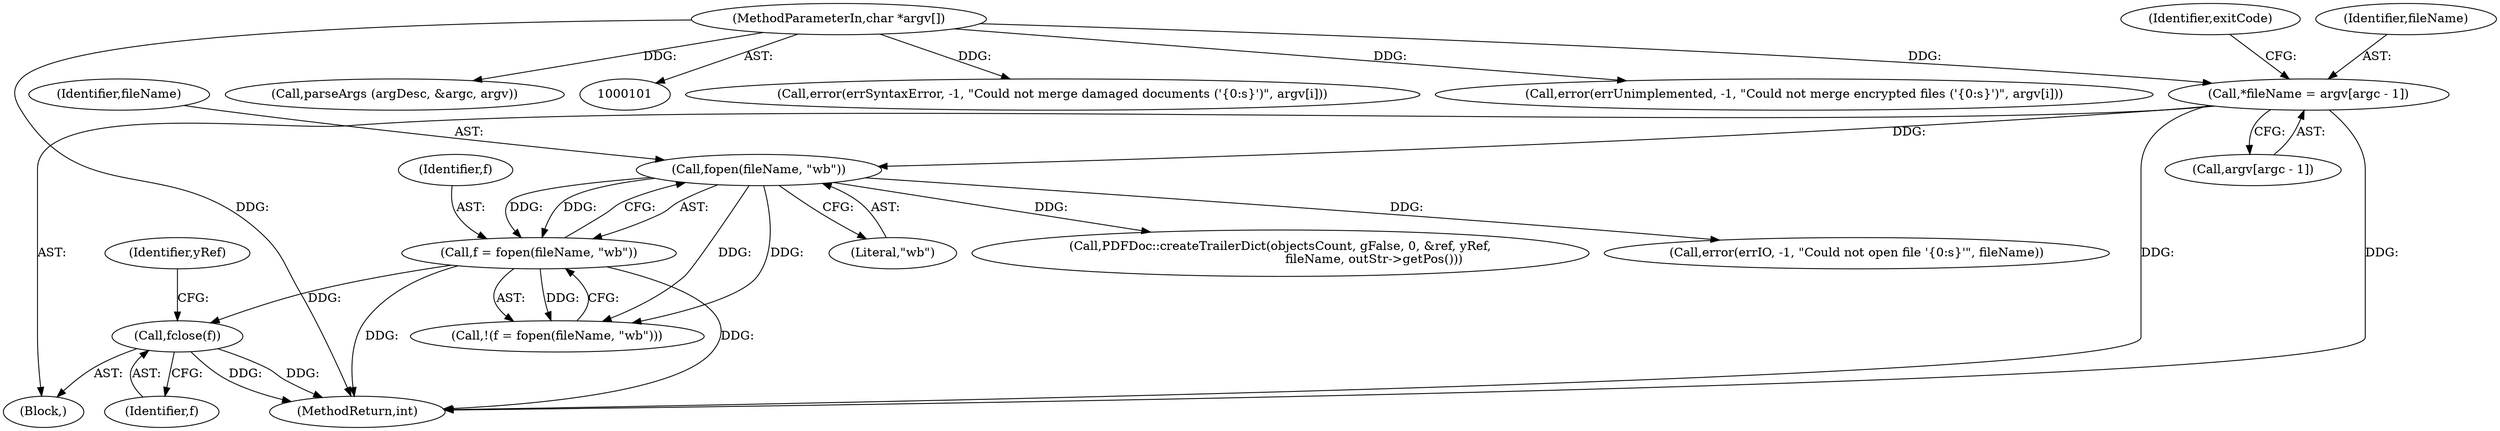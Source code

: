 digraph "0_poppler_5c9b08a875b07853be6c44e43ff5f7f059df666a@API" {
"1001096" [label="(Call,fclose(f))"];
"1000284" [label="(Call,f = fopen(fileName, \"wb\"))"];
"1000286" [label="(Call,fopen(fileName, \"wb\"))"];
"1000132" [label="(Call,*fileName = argv[argc - 1])"];
"1000103" [label="(MethodParameterIn,char *argv[])"];
"1000287" [label="(Identifier,fileName)"];
"1001099" [label="(Identifier,yRef)"];
"1001096" [label="(Call,fclose(f))"];
"1001097" [label="(Identifier,f)"];
"1000271" [label="(Call,error(errSyntaxError, -1, \"Could not merge damaged documents ('{0:s}')\", argv[i]))"];
"1000284" [label="(Call,f = fopen(fileName, \"wb\"))"];
"1000285" [label="(Identifier,f)"];
"1000104" [label="(Block,)"];
"1000288" [label="(Literal,\"wb\")"];
"1001075" [label="(Call,PDFDoc::createTrailerDict(objectsCount, gFalse, 0, &ref, yRef,\n                                                fileName, outStr->getPos()))"];
"1000290" [label="(Call,error(errIO, -1, \"Could not open file '{0:s}'\", fileName))"];
"1000258" [label="(Call,error(errUnimplemented, -1, \"Could not merge encrypted files ('{0:s}')\", argv[i]))"];
"1000132" [label="(Call,*fileName = argv[argc - 1])"];
"1001132" [label="(MethodReturn,int)"];
"1000146" [label="(Call,parseArgs (argDesc, &argc, argv))"];
"1000141" [label="(Identifier,exitCode)"];
"1000286" [label="(Call,fopen(fileName, \"wb\"))"];
"1000283" [label="(Call,!(f = fopen(fileName, \"wb\")))"];
"1000133" [label="(Identifier,fileName)"];
"1000103" [label="(MethodParameterIn,char *argv[])"];
"1000134" [label="(Call,argv[argc - 1])"];
"1001096" -> "1000104"  [label="AST: "];
"1001096" -> "1001097"  [label="CFG: "];
"1001097" -> "1001096"  [label="AST: "];
"1001099" -> "1001096"  [label="CFG: "];
"1001096" -> "1001132"  [label="DDG: "];
"1001096" -> "1001132"  [label="DDG: "];
"1000284" -> "1001096"  [label="DDG: "];
"1000284" -> "1000283"  [label="AST: "];
"1000284" -> "1000286"  [label="CFG: "];
"1000285" -> "1000284"  [label="AST: "];
"1000286" -> "1000284"  [label="AST: "];
"1000283" -> "1000284"  [label="CFG: "];
"1000284" -> "1001132"  [label="DDG: "];
"1000284" -> "1001132"  [label="DDG: "];
"1000284" -> "1000283"  [label="DDG: "];
"1000286" -> "1000284"  [label="DDG: "];
"1000286" -> "1000284"  [label="DDG: "];
"1000286" -> "1000288"  [label="CFG: "];
"1000287" -> "1000286"  [label="AST: "];
"1000288" -> "1000286"  [label="AST: "];
"1000286" -> "1000283"  [label="DDG: "];
"1000286" -> "1000283"  [label="DDG: "];
"1000132" -> "1000286"  [label="DDG: "];
"1000286" -> "1000290"  [label="DDG: "];
"1000286" -> "1001075"  [label="DDG: "];
"1000132" -> "1000104"  [label="AST: "];
"1000132" -> "1000134"  [label="CFG: "];
"1000133" -> "1000132"  [label="AST: "];
"1000134" -> "1000132"  [label="AST: "];
"1000141" -> "1000132"  [label="CFG: "];
"1000132" -> "1001132"  [label="DDG: "];
"1000132" -> "1001132"  [label="DDG: "];
"1000103" -> "1000132"  [label="DDG: "];
"1000103" -> "1000101"  [label="AST: "];
"1000103" -> "1001132"  [label="DDG: "];
"1000103" -> "1000146"  [label="DDG: "];
"1000103" -> "1000258"  [label="DDG: "];
"1000103" -> "1000271"  [label="DDG: "];
}
